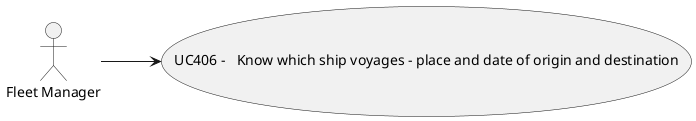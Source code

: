 @startuml
left to right direction
:Fleet Manager: --> (UC406 -   Know which ship voyages – place and date of origin and destination)
@enduml